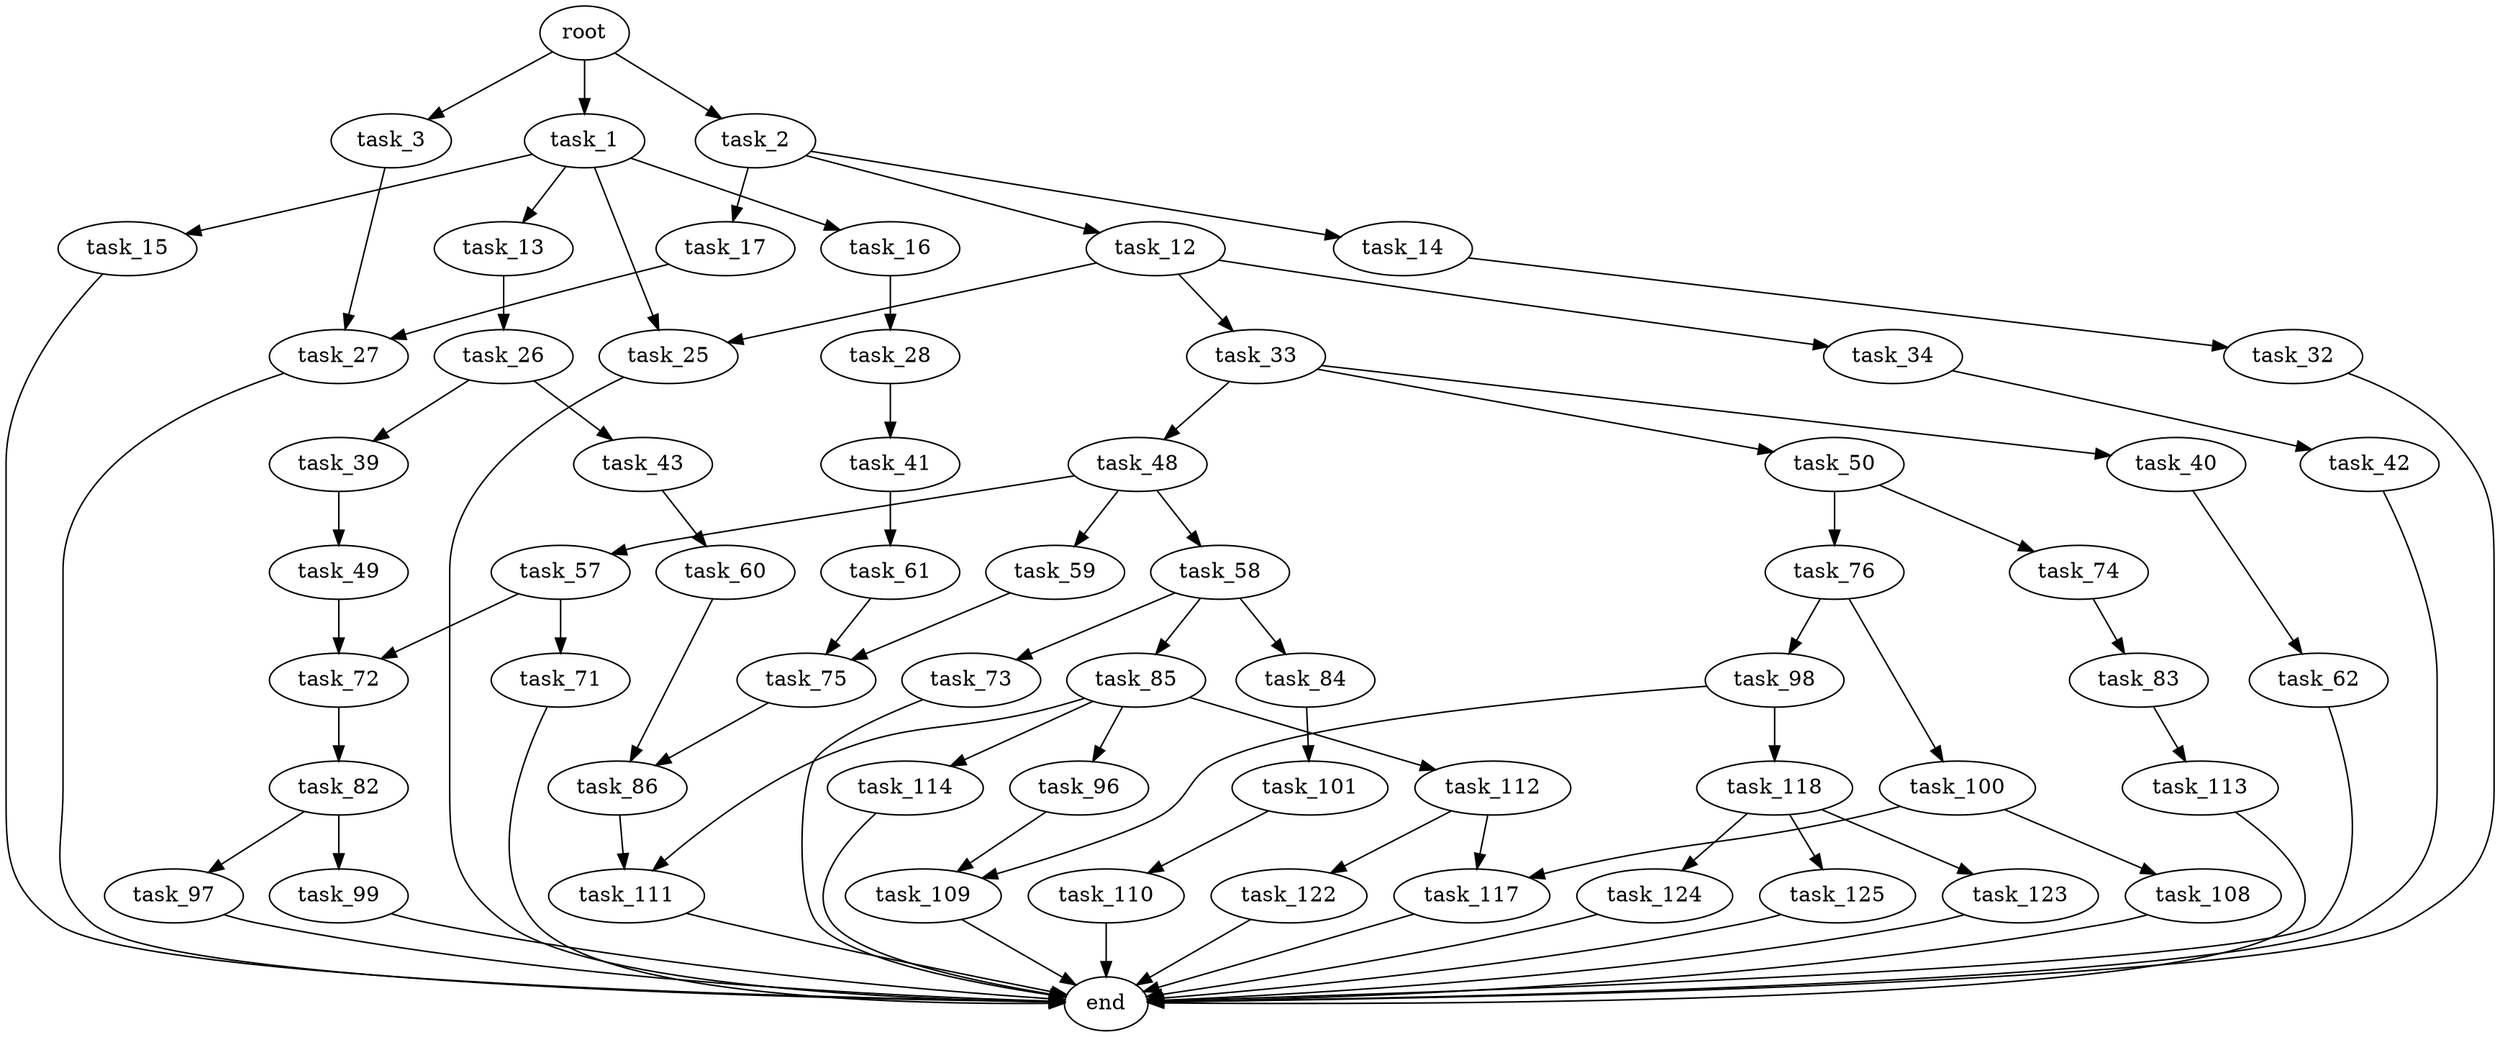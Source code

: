 digraph G {
  root [size="0.000000"];
  task_1 [size="8657069967.000000"];
  task_2 [size="231928233984.000000"];
  task_3 [size="34759297547.000000"];
  task_13 [size="2561346047.000000"];
  task_15 [size="1047784253712.000000"];
  task_16 [size="17216632045.000000"];
  task_25 [size="646333391941.000000"];
  task_12 [size="87916341333.000000"];
  task_14 [size="134217728000.000000"];
  task_17 [size="27497675452.000000"];
  task_27 [size="974718155.000000"];
  task_33 [size="1073741824000.000000"];
  task_34 [size="344783284404.000000"];
  task_26 [size="28264540812.000000"];
  task_32 [size="1073741824000.000000"];
  end [size="0.000000"];
  task_28 [size="231928233984.000000"];
  task_39 [size="8589934592.000000"];
  task_43 [size="9010015704.000000"];
  task_41 [size="165214994996.000000"];
  task_40 [size="1250281166.000000"];
  task_48 [size="311746378247.000000"];
  task_50 [size="99415569460.000000"];
  task_42 [size="368293445632.000000"];
  task_49 [size="12178025777.000000"];
  task_62 [size="134217728000.000000"];
  task_61 [size="647663630536.000000"];
  task_60 [size="134217728000.000000"];
  task_57 [size="25282670178.000000"];
  task_58 [size="231928233984.000000"];
  task_59 [size="30471887472.000000"];
  task_72 [size="1932526646.000000"];
  task_74 [size="16501441658.000000"];
  task_76 [size="26166770998.000000"];
  task_71 [size="231928233984.000000"];
  task_73 [size="342583959276.000000"];
  task_84 [size="1107865988253.000000"];
  task_85 [size="8589934592.000000"];
  task_75 [size="1073741824000.000000"];
  task_86 [size="27202001289.000000"];
  task_82 [size="1073741824000.000000"];
  task_83 [size="28991029248.000000"];
  task_98 [size="1885727733.000000"];
  task_100 [size="3279764585.000000"];
  task_97 [size="10549122397.000000"];
  task_99 [size="8589934592.000000"];
  task_113 [size="782757789696.000000"];
  task_101 [size="782757789696.000000"];
  task_96 [size="1239458405250.000000"];
  task_111 [size="5081219008.000000"];
  task_112 [size="28991029248.000000"];
  task_114 [size="32630366584.000000"];
  task_109 [size="82365225288.000000"];
  task_118 [size="368293445632.000000"];
  task_108 [size="134217728000.000000"];
  task_117 [size="368293445632.000000"];
  task_110 [size="439554361228.000000"];
  task_122 [size="464268747794.000000"];
  task_123 [size="311799616885.000000"];
  task_124 [size="346358099341.000000"];
  task_125 [size="2276306019.000000"];

  root -> task_1 [size="1.000000"];
  root -> task_2 [size="1.000000"];
  root -> task_3 [size="1.000000"];
  task_1 -> task_13 [size="411041792.000000"];
  task_1 -> task_15 [size="411041792.000000"];
  task_1 -> task_16 [size="411041792.000000"];
  task_1 -> task_25 [size="411041792.000000"];
  task_2 -> task_12 [size="301989888.000000"];
  task_2 -> task_14 [size="301989888.000000"];
  task_2 -> task_17 [size="301989888.000000"];
  task_3 -> task_27 [size="838860800.000000"];
  task_13 -> task_26 [size="134217728.000000"];
  task_15 -> end [size="1.000000"];
  task_16 -> task_28 [size="679477248.000000"];
  task_25 -> end [size="1.000000"];
  task_12 -> task_25 [size="75497472.000000"];
  task_12 -> task_33 [size="75497472.000000"];
  task_12 -> task_34 [size="75497472.000000"];
  task_14 -> task_32 [size="209715200.000000"];
  task_17 -> task_27 [size="679477248.000000"];
  task_27 -> end [size="1.000000"];
  task_33 -> task_40 [size="838860800.000000"];
  task_33 -> task_48 [size="838860800.000000"];
  task_33 -> task_50 [size="838860800.000000"];
  task_34 -> task_42 [size="536870912.000000"];
  task_26 -> task_39 [size="536870912.000000"];
  task_26 -> task_43 [size="536870912.000000"];
  task_32 -> end [size="1.000000"];
  task_28 -> task_41 [size="301989888.000000"];
  task_39 -> task_49 [size="33554432.000000"];
  task_43 -> task_60 [size="536870912.000000"];
  task_41 -> task_61 [size="209715200.000000"];
  task_40 -> task_62 [size="134217728.000000"];
  task_48 -> task_57 [size="679477248.000000"];
  task_48 -> task_58 [size="679477248.000000"];
  task_48 -> task_59 [size="679477248.000000"];
  task_50 -> task_74 [size="75497472.000000"];
  task_50 -> task_76 [size="75497472.000000"];
  task_42 -> end [size="1.000000"];
  task_49 -> task_72 [size="209715200.000000"];
  task_62 -> end [size="1.000000"];
  task_61 -> task_75 [size="536870912.000000"];
  task_60 -> task_86 [size="209715200.000000"];
  task_57 -> task_71 [size="679477248.000000"];
  task_57 -> task_72 [size="679477248.000000"];
  task_58 -> task_73 [size="301989888.000000"];
  task_58 -> task_84 [size="301989888.000000"];
  task_58 -> task_85 [size="301989888.000000"];
  task_59 -> task_75 [size="679477248.000000"];
  task_72 -> task_82 [size="33554432.000000"];
  task_74 -> task_83 [size="411041792.000000"];
  task_76 -> task_98 [size="536870912.000000"];
  task_76 -> task_100 [size="536870912.000000"];
  task_71 -> end [size="1.000000"];
  task_73 -> end [size="1.000000"];
  task_84 -> task_101 [size="679477248.000000"];
  task_85 -> task_96 [size="33554432.000000"];
  task_85 -> task_111 [size="33554432.000000"];
  task_85 -> task_112 [size="33554432.000000"];
  task_85 -> task_114 [size="33554432.000000"];
  task_75 -> task_86 [size="838860800.000000"];
  task_86 -> task_111 [size="679477248.000000"];
  task_82 -> task_97 [size="838860800.000000"];
  task_82 -> task_99 [size="838860800.000000"];
  task_83 -> task_113 [size="75497472.000000"];
  task_98 -> task_109 [size="33554432.000000"];
  task_98 -> task_118 [size="33554432.000000"];
  task_100 -> task_108 [size="75497472.000000"];
  task_100 -> task_117 [size="75497472.000000"];
  task_97 -> end [size="1.000000"];
  task_99 -> end [size="1.000000"];
  task_113 -> end [size="1.000000"];
  task_101 -> task_110 [size="679477248.000000"];
  task_96 -> task_109 [size="838860800.000000"];
  task_111 -> end [size="1.000000"];
  task_112 -> task_117 [size="75497472.000000"];
  task_112 -> task_122 [size="75497472.000000"];
  task_114 -> end [size="1.000000"];
  task_109 -> end [size="1.000000"];
  task_118 -> task_123 [size="411041792.000000"];
  task_118 -> task_124 [size="411041792.000000"];
  task_118 -> task_125 [size="411041792.000000"];
  task_108 -> end [size="1.000000"];
  task_117 -> end [size="1.000000"];
  task_110 -> end [size="1.000000"];
  task_122 -> end [size="1.000000"];
  task_123 -> end [size="1.000000"];
  task_124 -> end [size="1.000000"];
  task_125 -> end [size="1.000000"];
}
